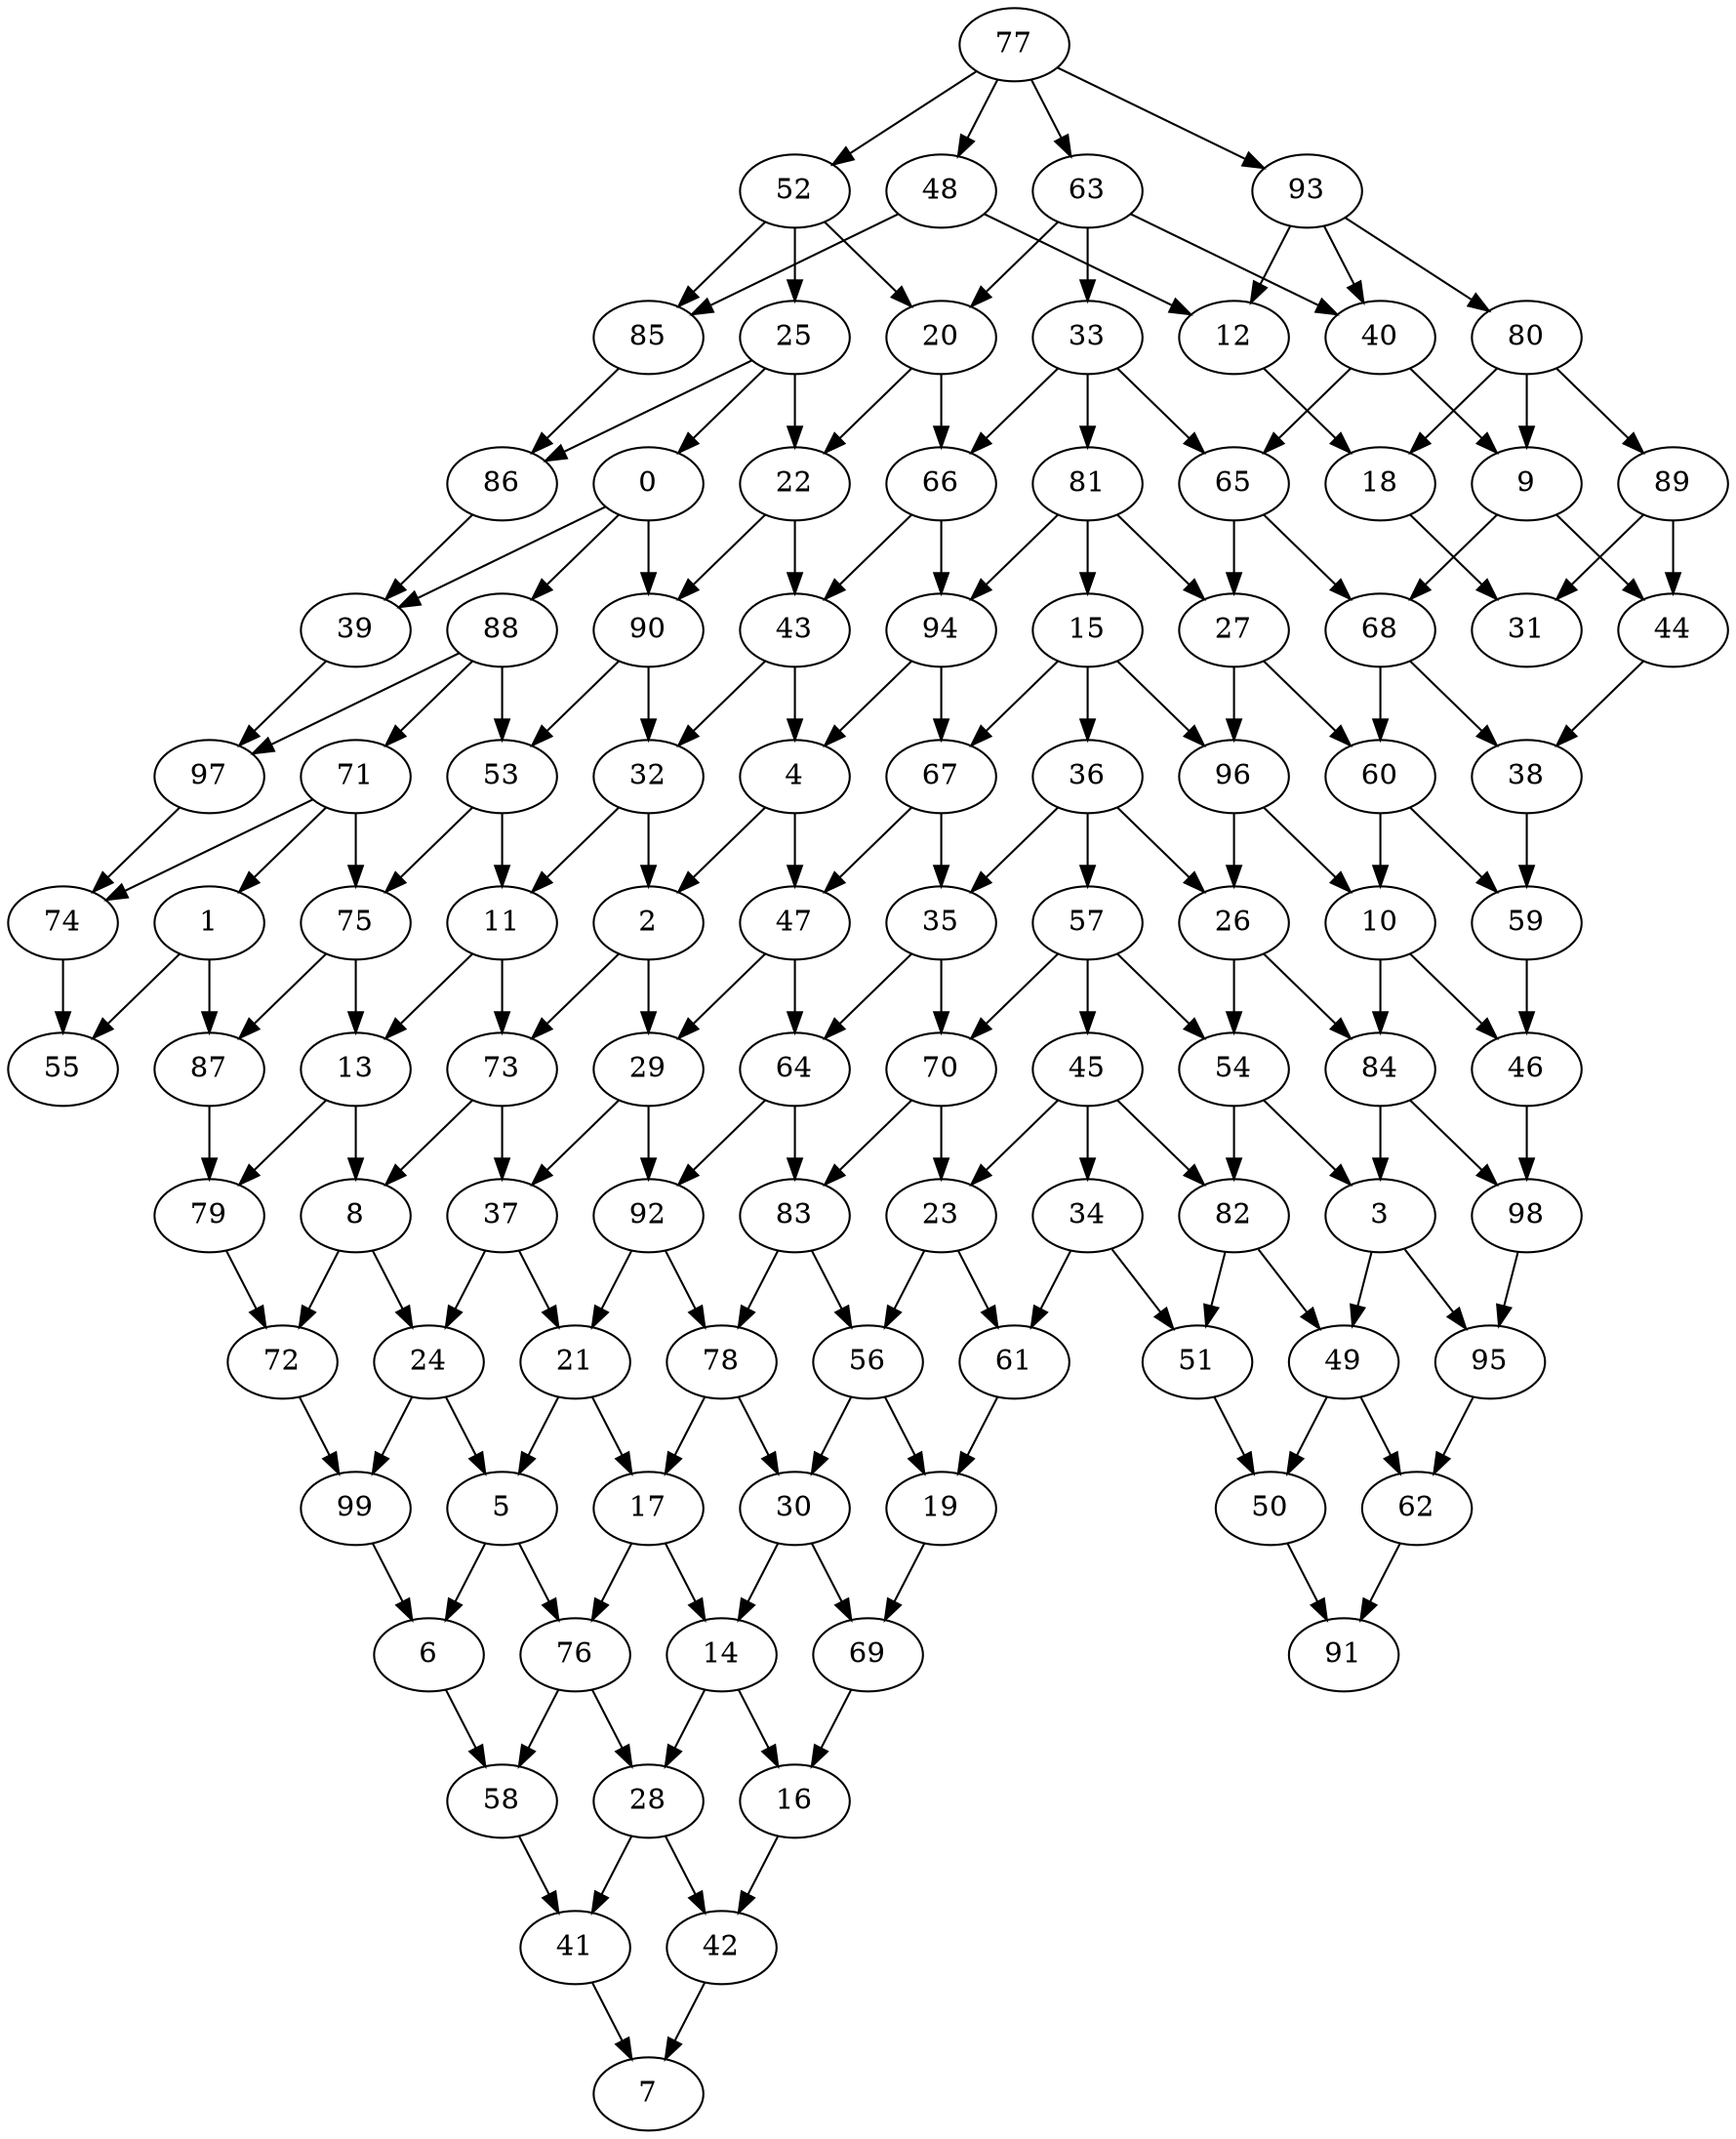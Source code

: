 strict digraph "" {
	0 -> 39;
	0 -> 88;
	0 -> 90;
	1 -> 55;
	1 -> 87;
	2 -> 29;
	2 -> 73;
	3 -> 49;
	3 -> 95;
	4 -> 2;
	4 -> 47;
	5 -> 6;
	5 -> 76;
	6 -> 58;
	8 -> 24;
	8 -> 72;
	9 -> 44;
	9 -> 68;
	10 -> 46;
	10 -> 84;
	11 -> 13;
	11 -> 73;
	12 -> 18;
	13 -> 8;
	13 -> 79;
	14 -> 16;
	14 -> 28;
	15 -> 36;
	15 -> 67;
	15 -> 96;
	16 -> 42;
	17 -> 14;
	17 -> 76;
	18 -> 31;
	19 -> 69;
	20 -> 22;
	20 -> 66;
	21 -> 5;
	21 -> 17;
	22 -> 43;
	22 -> 90;
	23 -> 56;
	23 -> 61;
	24 -> 5;
	24 -> 99;
	25 -> 0;
	25 -> 22;
	25 -> 86;
	26 -> 54;
	26 -> 84;
	27 -> 60;
	27 -> 96;
	28 -> 41;
	28 -> 42;
	29 -> 37;
	29 -> 92;
	30 -> 14;
	30 -> 69;
	32 -> 2;
	32 -> 11;
	33 -> 65;
	33 -> 66;
	33 -> 81;
	34 -> 51;
	34 -> 61;
	35 -> 64;
	35 -> 70;
	36 -> 26;
	36 -> 35;
	36 -> 57;
	37 -> 21;
	37 -> 24;
	38 -> 59;
	39 -> 97;
	40 -> 9;
	40 -> 65;
	41 -> 7;
	42 -> 7;
	43 -> 4;
	43 -> 32;
	44 -> 38;
	45 -> 23;
	45 -> 34;
	45 -> 82;
	46 -> 98;
	47 -> 29;
	47 -> 64;
	48 -> 12;
	48 -> 85;
	49 -> 50;
	49 -> 62;
	50 -> 91;
	51 -> 50;
	52 -> 20;
	52 -> 25;
	52 -> 85;
	53 -> 11;
	53 -> 75;
	54 -> 3;
	54 -> 82;
	56 -> 19;
	56 -> 30;
	57 -> 45;
	57 -> 54;
	57 -> 70;
	58 -> 41;
	59 -> 46;
	60 -> 10;
	60 -> 59;
	61 -> 19;
	62 -> 91;
	63 -> 20;
	63 -> 33;
	63 -> 40;
	64 -> 83;
	64 -> 92;
	65 -> 27;
	65 -> 68;
	66 -> 43;
	66 -> 94;
	67 -> 35;
	67 -> 47;
	68 -> 38;
	68 -> 60;
	69 -> 16;
	70 -> 23;
	70 -> 83;
	71 -> 1;
	71 -> 74;
	71 -> 75;
	72 -> 99;
	73 -> 8;
	73 -> 37;
	74 -> 55;
	75 -> 13;
	75 -> 87;
	76 -> 28;
	76 -> 58;
	77 -> 48;
	77 -> 52;
	77 -> 63;
	77 -> 93;
	78 -> 17;
	78 -> 30;
	79 -> 72;
	80 -> 9;
	80 -> 18;
	80 -> 89;
	81 -> 15;
	81 -> 27;
	81 -> 94;
	82 -> 49;
	82 -> 51;
	83 -> 56;
	83 -> 78;
	84 -> 3;
	84 -> 98;
	85 -> 86;
	86 -> 39;
	87 -> 79;
	88 -> 53;
	88 -> 71;
	88 -> 97;
	89 -> 31;
	89 -> 44;
	90 -> 32;
	90 -> 53;
	92 -> 21;
	92 -> 78;
	93 -> 12;
	93 -> 40;
	93 -> 80;
	94 -> 4;
	94 -> 67;
	95 -> 62;
	96 -> 10;
	96 -> 26;
	97 -> 74;
	98 -> 95;
	99 -> 6;
}

